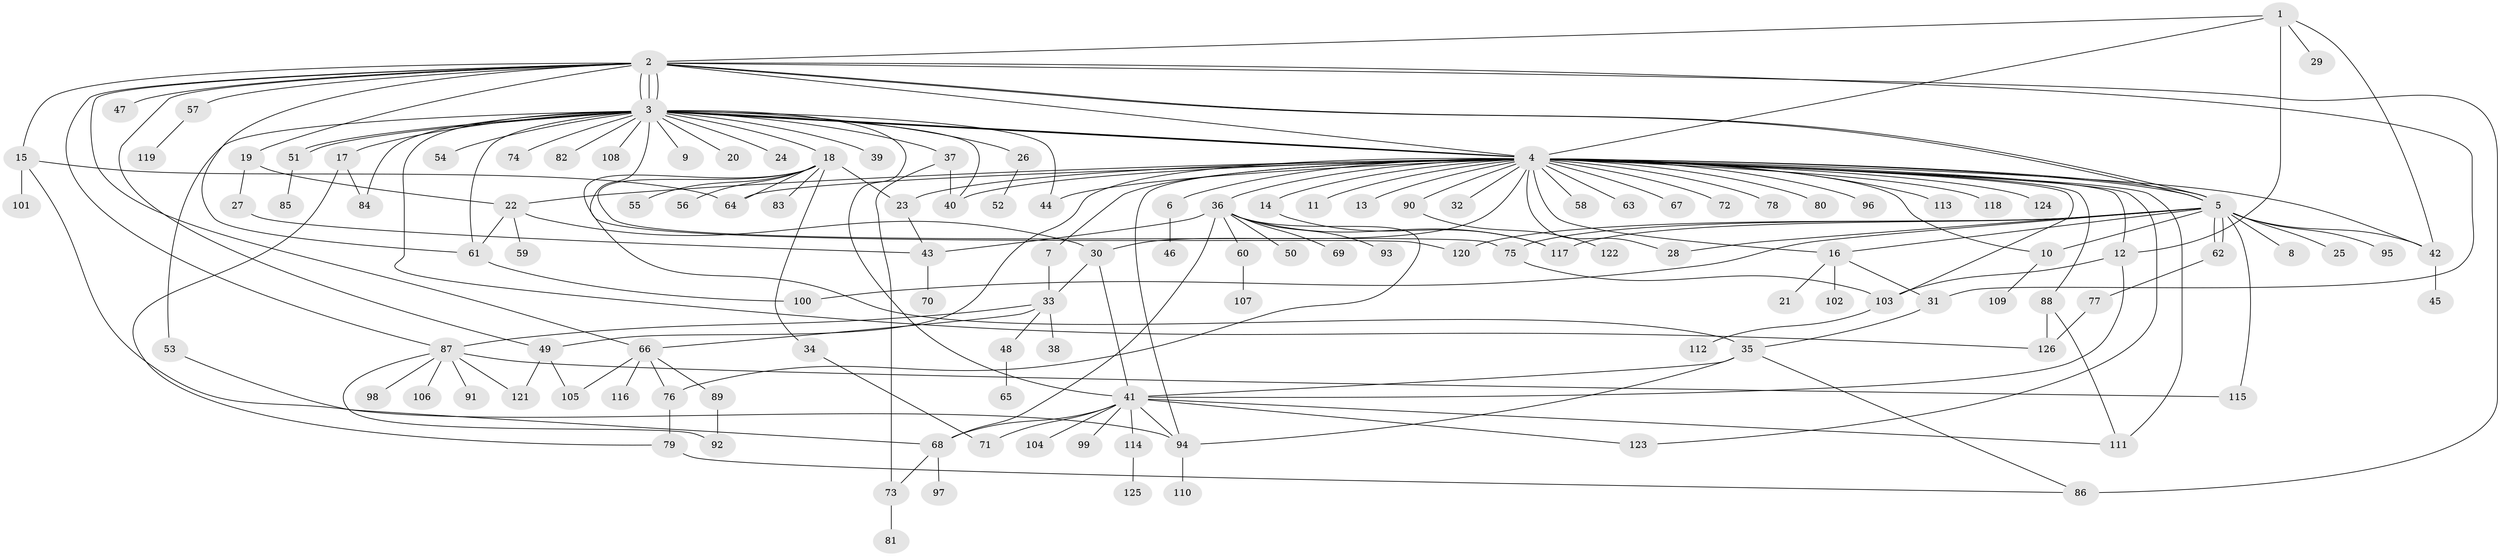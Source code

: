 // coarse degree distribution, {5: 0.06349206349206349, 17: 0.015873015873015872, 24: 0.015873015873015872, 28: 0.015873015873015872, 15: 0.015873015873015872, 2: 0.1111111111111111, 1: 0.47619047619047616, 4: 0.1111111111111111, 8: 0.031746031746031744, 3: 0.12698412698412698, 6: 0.015873015873015872}
// Generated by graph-tools (version 1.1) at 2025/18/03/04/25 18:18:23]
// undirected, 126 vertices, 191 edges
graph export_dot {
graph [start="1"]
  node [color=gray90,style=filled];
  1;
  2;
  3;
  4;
  5;
  6;
  7;
  8;
  9;
  10;
  11;
  12;
  13;
  14;
  15;
  16;
  17;
  18;
  19;
  20;
  21;
  22;
  23;
  24;
  25;
  26;
  27;
  28;
  29;
  30;
  31;
  32;
  33;
  34;
  35;
  36;
  37;
  38;
  39;
  40;
  41;
  42;
  43;
  44;
  45;
  46;
  47;
  48;
  49;
  50;
  51;
  52;
  53;
  54;
  55;
  56;
  57;
  58;
  59;
  60;
  61;
  62;
  63;
  64;
  65;
  66;
  67;
  68;
  69;
  70;
  71;
  72;
  73;
  74;
  75;
  76;
  77;
  78;
  79;
  80;
  81;
  82;
  83;
  84;
  85;
  86;
  87;
  88;
  89;
  90;
  91;
  92;
  93;
  94;
  95;
  96;
  97;
  98;
  99;
  100;
  101;
  102;
  103;
  104;
  105;
  106;
  107;
  108;
  109;
  110;
  111;
  112;
  113;
  114;
  115;
  116;
  117;
  118;
  119;
  120;
  121;
  122;
  123;
  124;
  125;
  126;
  1 -- 2;
  1 -- 4;
  1 -- 12;
  1 -- 29;
  1 -- 42;
  2 -- 3;
  2 -- 3;
  2 -- 3;
  2 -- 4;
  2 -- 5;
  2 -- 5;
  2 -- 15;
  2 -- 19;
  2 -- 31;
  2 -- 47;
  2 -- 49;
  2 -- 57;
  2 -- 61;
  2 -- 66;
  2 -- 86;
  2 -- 87;
  3 -- 4;
  3 -- 4;
  3 -- 4;
  3 -- 9;
  3 -- 17;
  3 -- 18;
  3 -- 20;
  3 -- 24;
  3 -- 26;
  3 -- 37;
  3 -- 39;
  3 -- 40;
  3 -- 41;
  3 -- 44;
  3 -- 51;
  3 -- 51;
  3 -- 53;
  3 -- 54;
  3 -- 61;
  3 -- 74;
  3 -- 82;
  3 -- 84;
  3 -- 108;
  3 -- 120;
  3 -- 126;
  4 -- 5;
  4 -- 5;
  4 -- 6;
  4 -- 7;
  4 -- 10;
  4 -- 11;
  4 -- 12;
  4 -- 13;
  4 -- 14;
  4 -- 16;
  4 -- 22;
  4 -- 23;
  4 -- 28;
  4 -- 30;
  4 -- 32;
  4 -- 36;
  4 -- 40;
  4 -- 42;
  4 -- 44;
  4 -- 49;
  4 -- 58;
  4 -- 63;
  4 -- 64;
  4 -- 67;
  4 -- 72;
  4 -- 78;
  4 -- 80;
  4 -- 88;
  4 -- 90;
  4 -- 94;
  4 -- 96;
  4 -- 103;
  4 -- 111;
  4 -- 113;
  4 -- 118;
  4 -- 123;
  4 -- 124;
  5 -- 8;
  5 -- 10;
  5 -- 16;
  5 -- 25;
  5 -- 28;
  5 -- 42;
  5 -- 62;
  5 -- 62;
  5 -- 75;
  5 -- 95;
  5 -- 100;
  5 -- 115;
  5 -- 117;
  5 -- 120;
  6 -- 46;
  7 -- 33;
  10 -- 109;
  12 -- 41;
  12 -- 103;
  14 -- 117;
  15 -- 64;
  15 -- 94;
  15 -- 101;
  16 -- 21;
  16 -- 31;
  16 -- 102;
  17 -- 79;
  17 -- 84;
  18 -- 23;
  18 -- 34;
  18 -- 35;
  18 -- 55;
  18 -- 56;
  18 -- 64;
  18 -- 75;
  18 -- 83;
  19 -- 22;
  19 -- 27;
  22 -- 30;
  22 -- 59;
  22 -- 61;
  23 -- 43;
  26 -- 52;
  27 -- 43;
  30 -- 33;
  30 -- 41;
  31 -- 35;
  33 -- 38;
  33 -- 48;
  33 -- 66;
  33 -- 87;
  34 -- 71;
  35 -- 41;
  35 -- 86;
  35 -- 94;
  36 -- 43;
  36 -- 50;
  36 -- 60;
  36 -- 68;
  36 -- 69;
  36 -- 76;
  36 -- 93;
  36 -- 117;
  37 -- 40;
  37 -- 73;
  41 -- 68;
  41 -- 71;
  41 -- 94;
  41 -- 99;
  41 -- 104;
  41 -- 111;
  41 -- 114;
  41 -- 123;
  42 -- 45;
  43 -- 70;
  48 -- 65;
  49 -- 105;
  49 -- 121;
  51 -- 85;
  53 -- 68;
  57 -- 119;
  60 -- 107;
  61 -- 100;
  62 -- 77;
  66 -- 76;
  66 -- 89;
  66 -- 105;
  66 -- 116;
  68 -- 73;
  68 -- 97;
  73 -- 81;
  75 -- 103;
  76 -- 79;
  77 -- 126;
  79 -- 86;
  87 -- 91;
  87 -- 92;
  87 -- 98;
  87 -- 106;
  87 -- 115;
  87 -- 121;
  88 -- 111;
  88 -- 126;
  89 -- 92;
  90 -- 122;
  94 -- 110;
  103 -- 112;
  114 -- 125;
}
